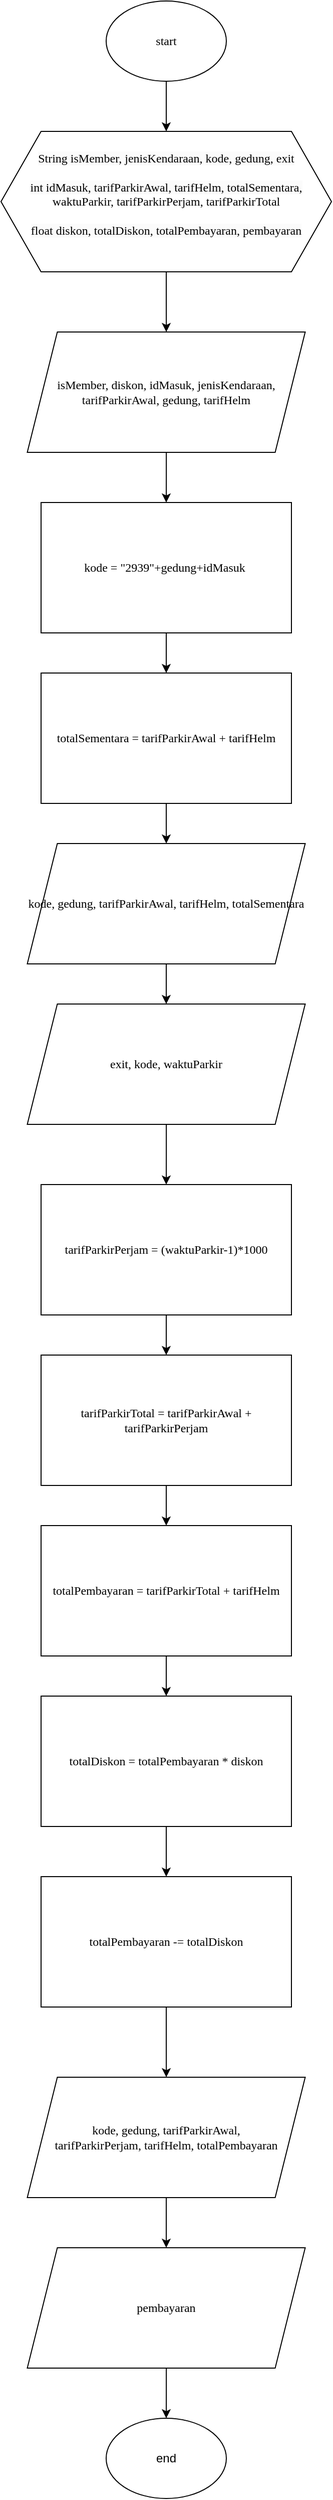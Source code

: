<mxfile version="21.7.5" type="device">
  <diagram name="Page-1" id="OgerYb17NoepTdbNw23G">
    <mxGraphModel dx="2703" dy="2957" grid="1" gridSize="10" guides="1" tooltips="1" connect="1" arrows="1" fold="1" page="1" pageScale="1" pageWidth="850" pageHeight="1100" math="0" shadow="0">
      <root>
        <mxCell id="0" />
        <mxCell id="1" parent="0" />
        <mxCell id="aG2EFV4m7tmYDZ2E2Irg-10" value="" style="edgeStyle=orthogonalEdgeStyle;rounded=0;orthogonalLoop=1;jettySize=auto;html=1;fontFamily=Times New Roman;fontSize=12;" edge="1" parent="1" source="aG2EFV4m7tmYDZ2E2Irg-1" target="aG2EFV4m7tmYDZ2E2Irg-9">
          <mxGeometry relative="1" as="geometry" />
        </mxCell>
        <mxCell id="aG2EFV4m7tmYDZ2E2Irg-1" value="start" style="ellipse;whiteSpace=wrap;html=1;fontFamily=Times New Roman;fontSize=12;" vertex="1" parent="1">
          <mxGeometry x="385" y="-1040" width="120" height="80" as="geometry" />
        </mxCell>
        <mxCell id="aG2EFV4m7tmYDZ2E2Irg-12" value="" style="edgeStyle=orthogonalEdgeStyle;rounded=0;orthogonalLoop=1;jettySize=auto;html=1;fontFamily=Times New Roman;fontSize=12;" edge="1" parent="1" source="aG2EFV4m7tmYDZ2E2Irg-9" target="aG2EFV4m7tmYDZ2E2Irg-11">
          <mxGeometry relative="1" as="geometry" />
        </mxCell>
        <mxCell id="aG2EFV4m7tmYDZ2E2Irg-9" value="&#xa;&lt;span style=&quot;color: rgb(0, 0, 0); font-size: 12px; font-style: normal; font-variant-ligatures: normal; font-variant-caps: normal; font-weight: 400; letter-spacing: normal; orphans: 2; text-align: center; text-indent: 0px; text-transform: none; widows: 2; word-spacing: 0px; -webkit-text-stroke-width: 0px; background-color: rgb(251, 251, 251); text-decoration-thickness: initial; text-decoration-style: initial; text-decoration-color: initial; float: none; display: inline !important;&quot;&gt;String&amp;nbsp;isMember, jenisKendaraan, kode, gedung, exit&lt;/span&gt;&lt;br style=&quot;border-color: var(--border-color); color: rgb(0, 0, 0); font-size: 12px; font-style: normal; font-variant-ligatures: normal; font-variant-caps: normal; font-weight: 400; letter-spacing: normal; orphans: 2; text-align: center; text-indent: 0px; text-transform: none; widows: 2; word-spacing: 0px; -webkit-text-stroke-width: 0px; background-color: rgb(251, 251, 251); text-decoration-thickness: initial; text-decoration-style: initial; text-decoration-color: initial;&quot;&gt;&lt;br style=&quot;border-color: var(--border-color); color: rgb(0, 0, 0); font-size: 12px; font-style: normal; font-variant-ligatures: normal; font-variant-caps: normal; font-weight: 400; letter-spacing: normal; orphans: 2; text-align: center; text-indent: 0px; text-transform: none; widows: 2; word-spacing: 0px; -webkit-text-stroke-width: 0px; background-color: rgb(251, 251, 251); text-decoration-thickness: initial; text-decoration-style: initial; text-decoration-color: initial;&quot;&gt;&lt;span style=&quot;color: rgb(0, 0, 0); font-size: 12px; font-style: normal; font-variant-ligatures: normal; font-variant-caps: normal; font-weight: 400; letter-spacing: normal; orphans: 2; text-align: center; text-indent: 0px; text-transform: none; widows: 2; word-spacing: 0px; -webkit-text-stroke-width: 0px; background-color: rgb(251, 251, 251); text-decoration-thickness: initial; text-decoration-style: initial; text-decoration-color: initial; float: none; display: inline !important;&quot;&gt;int i&lt;/span&gt;&lt;font style=&quot;border-color: var(--border-color); color: rgb(0, 0, 0); font-size: 12px; font-style: normal; font-variant-ligatures: normal; font-variant-caps: normal; font-weight: 400; letter-spacing: normal; orphans: 2; text-align: center; text-indent: 0px; text-transform: none; widows: 2; word-spacing: 0px; -webkit-text-stroke-width: 0px; background-color: rgb(251, 251, 251); text-decoration-thickness: initial; text-decoration-style: initial; text-decoration-color: initial;&quot;&gt;dMasuk, tarifParkirAwal,&amp;nbsp;&lt;span style=&quot;border-color: var(--border-color); background-color: initial; font-size: 12px;&quot;&gt;tarifHelm, totalSementara,&lt;br style=&quot;border-color: var(--border-color); font-size: 12px;&quot;&gt;&lt;/span&gt;&lt;/font&gt;&lt;span style=&quot;border-color: var(--border-color); color: rgb(0, 0, 0); font-size: 12px; font-style: normal; font-variant-ligatures: normal; font-variant-caps: normal; font-weight: 400; letter-spacing: normal; orphans: 2; text-align: center; text-indent: 0px; text-transform: none; widows: 2; word-spacing: 0px; -webkit-text-stroke-width: 0px; background-color: initial; text-decoration-thickness: initial; text-decoration-style: initial; text-decoration-color: initial;&quot;&gt;waktuParkir, tarifParkirPerjam, tarifParkirTotal&lt;br style=&quot;border-color: var(--border-color); font-size: 12px;&quot;&gt;&lt;/span&gt;&lt;br style=&quot;border-color: var(--border-color); color: rgb(0, 0, 0); font-size: 12px; font-style: normal; font-variant-ligatures: normal; font-variant-caps: normal; font-weight: 400; letter-spacing: normal; orphans: 2; text-align: center; text-indent: 0px; text-transform: none; widows: 2; word-spacing: 0px; -webkit-text-stroke-width: 0px; background-color: rgb(251, 251, 251); text-decoration-thickness: initial; text-decoration-style: initial; text-decoration-color: initial;&quot;&gt;&lt;span style=&quot;color: rgb(0, 0, 0); font-size: 12px; font-style: normal; font-variant-ligatures: normal; font-variant-caps: normal; font-weight: 400; letter-spacing: normal; orphans: 2; text-align: center; text-indent: 0px; text-transform: none; widows: 2; word-spacing: 0px; -webkit-text-stroke-width: 0px; background-color: rgb(251, 251, 251); text-decoration-thickness: initial; text-decoration-style: initial; text-decoration-color: initial; float: none; display: inline !important;&quot;&gt;float diskon, totalDiskon, totalPembayaran, pembayaran&lt;/span&gt;&#xa;&#xa;" style="shape=hexagon;perimeter=hexagonPerimeter2;whiteSpace=wrap;html=1;fixedSize=1;size=40;fontFamily=Times New Roman;fontSize=12;" vertex="1" parent="1">
          <mxGeometry x="280" y="-910" width="330" height="140" as="geometry" />
        </mxCell>
        <mxCell id="aG2EFV4m7tmYDZ2E2Irg-16" value="" style="edgeStyle=orthogonalEdgeStyle;rounded=0;orthogonalLoop=1;jettySize=auto;html=1;fontFamily=Times New Roman;fontSize=12;" edge="1" parent="1" source="aG2EFV4m7tmYDZ2E2Irg-11" target="aG2EFV4m7tmYDZ2E2Irg-15">
          <mxGeometry relative="1" as="geometry" />
        </mxCell>
        <mxCell id="aG2EFV4m7tmYDZ2E2Irg-11" value="isMember, diskon, idMasuk, jenisKendaraan, tarifParkirAwal, gedung, tarifHelm" style="shape=parallelogram;perimeter=parallelogramPerimeter;whiteSpace=wrap;html=1;fixedSize=1;size=30;fontFamily=Times New Roman;fontSize=12;" vertex="1" parent="1">
          <mxGeometry x="306.25" y="-710" width="277.5" height="120" as="geometry" />
        </mxCell>
        <mxCell id="aG2EFV4m7tmYDZ2E2Irg-27" value="" style="edgeStyle=orthogonalEdgeStyle;rounded=0;orthogonalLoop=1;jettySize=auto;html=1;fontFamily=Times New Roman;fontSize=12;" edge="1" parent="1" source="aG2EFV4m7tmYDZ2E2Irg-15" target="aG2EFV4m7tmYDZ2E2Irg-17">
          <mxGeometry relative="1" as="geometry" />
        </mxCell>
        <mxCell id="aG2EFV4m7tmYDZ2E2Irg-15" value="kode = &quot;2939&quot;+gedung+idMasuk&amp;nbsp;" style="rounded=0;whiteSpace=wrap;html=1;fontFamily=Times New Roman;fontSize=12;" vertex="1" parent="1">
          <mxGeometry x="320" y="-540" width="250" height="130" as="geometry" />
        </mxCell>
        <mxCell id="aG2EFV4m7tmYDZ2E2Irg-29" value="" style="edgeStyle=orthogonalEdgeStyle;rounded=0;orthogonalLoop=1;jettySize=auto;html=1;fontFamily=Times New Roman;fontSize=12;" edge="1" parent="1" source="aG2EFV4m7tmYDZ2E2Irg-17" target="aG2EFV4m7tmYDZ2E2Irg-18">
          <mxGeometry relative="1" as="geometry" />
        </mxCell>
        <mxCell id="aG2EFV4m7tmYDZ2E2Irg-17" value="totalSementara = tarifParkirAwal + tarifHelm" style="rounded=0;whiteSpace=wrap;html=1;fontFamily=Times New Roman;fontSize=12;" vertex="1" parent="1">
          <mxGeometry x="320" y="-370" width="250" height="130" as="geometry" />
        </mxCell>
        <mxCell id="aG2EFV4m7tmYDZ2E2Irg-30" value="" style="edgeStyle=orthogonalEdgeStyle;rounded=0;orthogonalLoop=1;jettySize=auto;html=1;fontFamily=Times New Roman;fontSize=12;" edge="1" parent="1" source="aG2EFV4m7tmYDZ2E2Irg-18" target="aG2EFV4m7tmYDZ2E2Irg-19">
          <mxGeometry relative="1" as="geometry" />
        </mxCell>
        <mxCell id="aG2EFV4m7tmYDZ2E2Irg-18" value="kode, gedung, tarifParkirAwal, tarifHelm, totalSementara" style="shape=parallelogram;perimeter=parallelogramPerimeter;whiteSpace=wrap;html=1;fixedSize=1;size=30;fontFamily=Times New Roman;fontSize=12;" vertex="1" parent="1">
          <mxGeometry x="306.25" y="-200" width="277.5" height="120" as="geometry" />
        </mxCell>
        <mxCell id="aG2EFV4m7tmYDZ2E2Irg-32" value="" style="edgeStyle=orthogonalEdgeStyle;rounded=0;orthogonalLoop=1;jettySize=auto;html=1;fontFamily=Times New Roman;fontSize=12;" edge="1" parent="1" source="aG2EFV4m7tmYDZ2E2Irg-19" target="aG2EFV4m7tmYDZ2E2Irg-22">
          <mxGeometry relative="1" as="geometry" />
        </mxCell>
        <mxCell id="aG2EFV4m7tmYDZ2E2Irg-19" value="exit, kode, waktuParkir" style="shape=parallelogram;perimeter=parallelogramPerimeter;whiteSpace=wrap;html=1;fixedSize=1;size=30;fontFamily=Times New Roman;fontSize=12;" vertex="1" parent="1">
          <mxGeometry x="306.25" y="-40" width="277.5" height="120" as="geometry" />
        </mxCell>
        <mxCell id="aG2EFV4m7tmYDZ2E2Irg-36" value="" style="edgeStyle=orthogonalEdgeStyle;rounded=0;orthogonalLoop=1;jettySize=auto;html=1;fontFamily=Times New Roman;fontSize=12;" edge="1" parent="1" source="aG2EFV4m7tmYDZ2E2Irg-20" target="aG2EFV4m7tmYDZ2E2Irg-23">
          <mxGeometry relative="1" as="geometry" />
        </mxCell>
        <mxCell id="aG2EFV4m7tmYDZ2E2Irg-20" value="totalPembayaran = tarifParkirTotal + tarifHelm" style="rounded=0;whiteSpace=wrap;html=1;fontFamily=Times New Roman;fontSize=12;" vertex="1" parent="1">
          <mxGeometry x="320" y="480" width="250" height="130" as="geometry" />
        </mxCell>
        <mxCell id="aG2EFV4m7tmYDZ2E2Irg-35" value="" style="edgeStyle=orthogonalEdgeStyle;rounded=0;orthogonalLoop=1;jettySize=auto;html=1;fontFamily=Times New Roman;fontSize=12;" edge="1" parent="1" source="aG2EFV4m7tmYDZ2E2Irg-21" target="aG2EFV4m7tmYDZ2E2Irg-20">
          <mxGeometry relative="1" as="geometry" />
        </mxCell>
        <mxCell id="aG2EFV4m7tmYDZ2E2Irg-21" value="tarifParkirTotal = tarifParkirAwal + tarifParkirPerjam" style="rounded=0;whiteSpace=wrap;html=1;fontFamily=Times New Roman;fontSize=12;" vertex="1" parent="1">
          <mxGeometry x="320" y="310" width="250" height="130" as="geometry" />
        </mxCell>
        <mxCell id="aG2EFV4m7tmYDZ2E2Irg-33" value="" style="edgeStyle=orthogonalEdgeStyle;rounded=0;orthogonalLoop=1;jettySize=auto;html=1;fontFamily=Times New Roman;fontSize=12;" edge="1" parent="1" source="aG2EFV4m7tmYDZ2E2Irg-22" target="aG2EFV4m7tmYDZ2E2Irg-21">
          <mxGeometry relative="1" as="geometry" />
        </mxCell>
        <mxCell id="aG2EFV4m7tmYDZ2E2Irg-22" value="tarifParkirPerjam = (waktuParkir-1)*1000" style="rounded=0;whiteSpace=wrap;html=1;fontFamily=Times New Roman;fontSize=12;" vertex="1" parent="1">
          <mxGeometry x="320" y="140" width="250" height="130" as="geometry" />
        </mxCell>
        <mxCell id="aG2EFV4m7tmYDZ2E2Irg-37" value="" style="edgeStyle=orthogonalEdgeStyle;rounded=0;orthogonalLoop=1;jettySize=auto;html=1;fontFamily=Times New Roman;fontSize=12;" edge="1" parent="1" source="aG2EFV4m7tmYDZ2E2Irg-23" target="aG2EFV4m7tmYDZ2E2Irg-24">
          <mxGeometry relative="1" as="geometry" />
        </mxCell>
        <mxCell id="aG2EFV4m7tmYDZ2E2Irg-23" value="totalDiskon = totalPembayaran * diskon" style="rounded=0;whiteSpace=wrap;html=1;fontFamily=Times New Roman;fontSize=12;" vertex="1" parent="1">
          <mxGeometry x="320" y="650" width="250" height="130" as="geometry" />
        </mxCell>
        <mxCell id="aG2EFV4m7tmYDZ2E2Irg-38" value="" style="edgeStyle=orthogonalEdgeStyle;rounded=0;orthogonalLoop=1;jettySize=auto;html=1;fontFamily=Times New Roman;fontSize=12;" edge="1" parent="1" source="aG2EFV4m7tmYDZ2E2Irg-24" target="aG2EFV4m7tmYDZ2E2Irg-25">
          <mxGeometry relative="1" as="geometry" />
        </mxCell>
        <mxCell id="aG2EFV4m7tmYDZ2E2Irg-24" value="totalPembayaran -= totalDiskon" style="rounded=0;whiteSpace=wrap;html=1;fontFamily=Times New Roman;fontSize=12;" vertex="1" parent="1">
          <mxGeometry x="320" y="830" width="250" height="130" as="geometry" />
        </mxCell>
        <mxCell id="aG2EFV4m7tmYDZ2E2Irg-39" value="" style="edgeStyle=orthogonalEdgeStyle;rounded=0;orthogonalLoop=1;jettySize=auto;html=1;fontFamily=Times New Roman;fontSize=12;" edge="1" parent="1" source="aG2EFV4m7tmYDZ2E2Irg-25" target="aG2EFV4m7tmYDZ2E2Irg-26">
          <mxGeometry relative="1" as="geometry" />
        </mxCell>
        <mxCell id="aG2EFV4m7tmYDZ2E2Irg-25" value="kode, gedung, tarifParkirAwal,&lt;br style=&quot;font-size: 12px;&quot;&gt;tarifParkirPerjam, tarifHelm, totalPembayaran" style="shape=parallelogram;perimeter=parallelogramPerimeter;whiteSpace=wrap;html=1;fixedSize=1;size=30;fontFamily=Times New Roman;fontSize=12;" vertex="1" parent="1">
          <mxGeometry x="306.25" y="1030" width="277.5" height="120" as="geometry" />
        </mxCell>
        <mxCell id="aG2EFV4m7tmYDZ2E2Irg-41" value="" style="edgeStyle=orthogonalEdgeStyle;rounded=0;orthogonalLoop=1;jettySize=auto;html=1;" edge="1" parent="1" source="aG2EFV4m7tmYDZ2E2Irg-26" target="aG2EFV4m7tmYDZ2E2Irg-40">
          <mxGeometry relative="1" as="geometry" />
        </mxCell>
        <mxCell id="aG2EFV4m7tmYDZ2E2Irg-26" value="pembayaran" style="shape=parallelogram;perimeter=parallelogramPerimeter;whiteSpace=wrap;html=1;fixedSize=1;size=30;fontFamily=Times New Roman;fontSize=12;" vertex="1" parent="1">
          <mxGeometry x="306.25" y="1200" width="277.5" height="120" as="geometry" />
        </mxCell>
        <mxCell id="aG2EFV4m7tmYDZ2E2Irg-40" value="end" style="ellipse;whiteSpace=wrap;html=1;" vertex="1" parent="1">
          <mxGeometry x="385" y="1370" width="120" height="80" as="geometry" />
        </mxCell>
      </root>
    </mxGraphModel>
  </diagram>
</mxfile>
